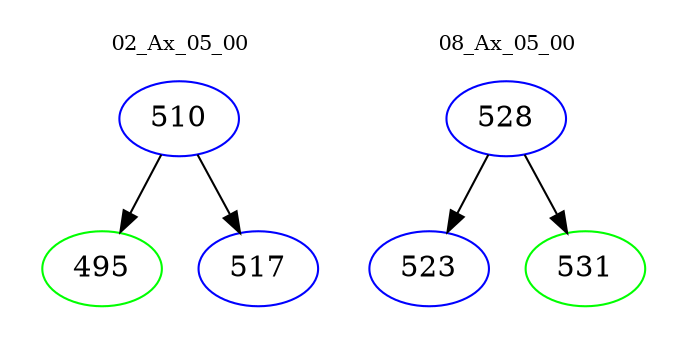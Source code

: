 digraph{
subgraph cluster_0 {
color = white
label = "02_Ax_05_00";
fontsize=10;
T0_510 [label="510", color="blue"]
T0_510 -> T0_495 [color="black"]
T0_495 [label="495", color="green"]
T0_510 -> T0_517 [color="black"]
T0_517 [label="517", color="blue"]
}
subgraph cluster_1 {
color = white
label = "08_Ax_05_00";
fontsize=10;
T1_528 [label="528", color="blue"]
T1_528 -> T1_523 [color="black"]
T1_523 [label="523", color="blue"]
T1_528 -> T1_531 [color="black"]
T1_531 [label="531", color="green"]
}
}

